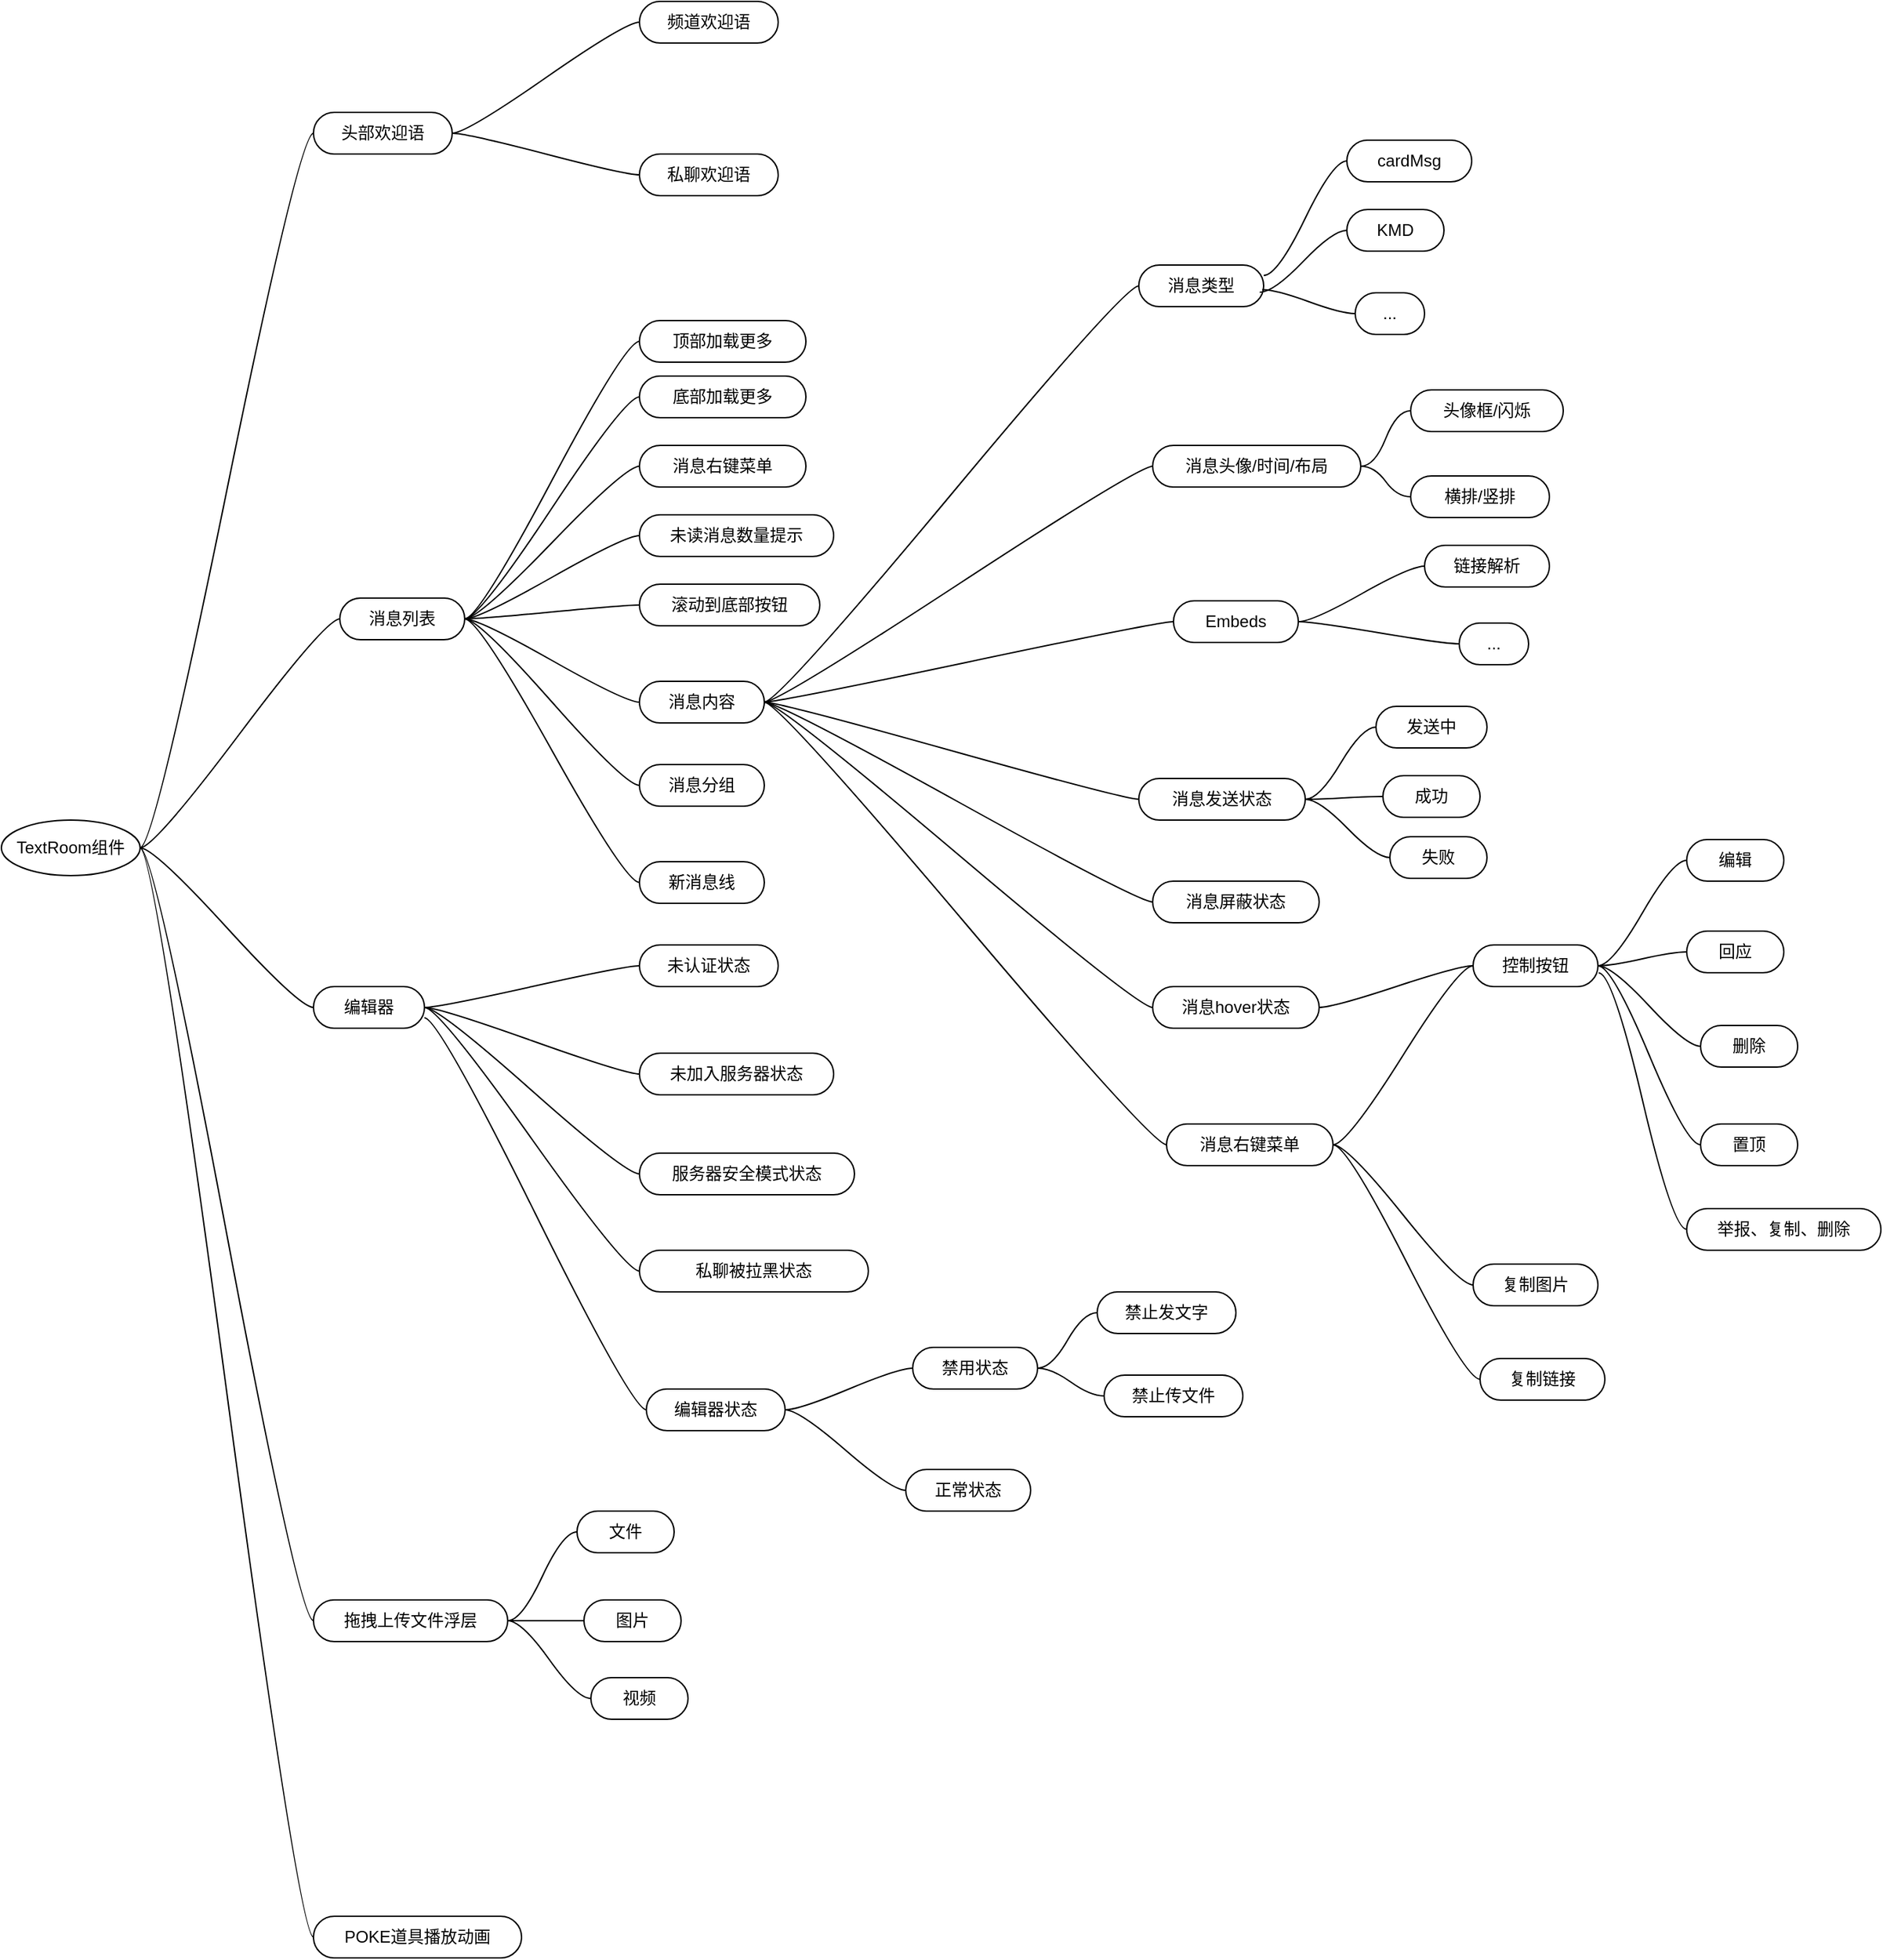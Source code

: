 <mxfile version="24.0.4" type="github">
  <diagram name="第 1 页" id="Pq2qe5ZXNrjBSunqA_Ei">
    <mxGraphModel dx="955" dy="-687" grid="1" gridSize="10" guides="1" tooltips="1" connect="1" arrows="1" fold="1" page="1" pageScale="1" pageWidth="827" pageHeight="1169" math="0" shadow="0">
      <root>
        <mxCell id="0" />
        <mxCell id="1" parent="0" />
        <mxCell id="Wo2Illc0mPIEC3RIEZ94-1" value="TextRoom组件" style="ellipse;whiteSpace=wrap;html=1;align=center;newEdgeStyle={&quot;edgeStyle&quot;:&quot;entityRelationEdgeStyle&quot;,&quot;startArrow&quot;:&quot;none&quot;,&quot;endArrow&quot;:&quot;none&quot;,&quot;segment&quot;:10,&quot;curved&quot;:1,&quot;sourcePerimeterSpacing&quot;:0,&quot;targetPerimeterSpacing&quot;:0};treeFolding=1;treeMoving=1;" vertex="1" parent="1">
          <mxGeometry x="170" y="2730" width="100" height="40" as="geometry" />
        </mxCell>
        <mxCell id="Wo2Illc0mPIEC3RIEZ94-2" value="头部欢迎语" style="whiteSpace=wrap;html=1;rounded=1;arcSize=50;align=center;verticalAlign=middle;strokeWidth=1;autosize=1;spacing=4;treeFolding=1;treeMoving=1;newEdgeStyle={&quot;edgeStyle&quot;:&quot;entityRelationEdgeStyle&quot;,&quot;startArrow&quot;:&quot;none&quot;,&quot;endArrow&quot;:&quot;none&quot;,&quot;segment&quot;:10,&quot;curved&quot;:1,&quot;sourcePerimeterSpacing&quot;:0,&quot;targetPerimeterSpacing&quot;:0};" vertex="1" parent="1">
          <mxGeometry x="395" y="2220" width="100" height="30" as="geometry" />
        </mxCell>
        <mxCell id="Wo2Illc0mPIEC3RIEZ94-3" value="" style="edgeStyle=entityRelationEdgeStyle;startArrow=none;endArrow=none;segment=10;curved=1;sourcePerimeterSpacing=0;targetPerimeterSpacing=0;rounded=0;exitX=1;exitY=0.5;exitDx=0;exitDy=0;" edge="1" parent="1" source="Wo2Illc0mPIEC3RIEZ94-1" target="Wo2Illc0mPIEC3RIEZ94-2">
          <mxGeometry relative="1" as="geometry">
            <mxPoint x="310" y="2662" as="sourcePoint" />
          </mxGeometry>
        </mxCell>
        <mxCell id="Wo2Illc0mPIEC3RIEZ94-4" value="消息列表" style="whiteSpace=wrap;html=1;rounded=1;arcSize=50;align=center;verticalAlign=middle;strokeWidth=1;autosize=1;spacing=4;treeFolding=1;treeMoving=1;newEdgeStyle={&quot;edgeStyle&quot;:&quot;entityRelationEdgeStyle&quot;,&quot;startArrow&quot;:&quot;none&quot;,&quot;endArrow&quot;:&quot;none&quot;,&quot;segment&quot;:10,&quot;curved&quot;:1,&quot;sourcePerimeterSpacing&quot;:0,&quot;targetPerimeterSpacing&quot;:0};" vertex="1" parent="1">
          <mxGeometry x="414" y="2570" width="90" height="30" as="geometry" />
        </mxCell>
        <mxCell id="Wo2Illc0mPIEC3RIEZ94-5" value="" style="edgeStyle=entityRelationEdgeStyle;startArrow=none;endArrow=none;segment=10;curved=1;sourcePerimeterSpacing=0;targetPerimeterSpacing=0;rounded=0;exitX=1;exitY=0.5;exitDx=0;exitDy=0;" edge="1" parent="1" source="Wo2Illc0mPIEC3RIEZ94-1" target="Wo2Illc0mPIEC3RIEZ94-4">
          <mxGeometry relative="1" as="geometry">
            <mxPoint x="314" y="2740" as="sourcePoint" />
          </mxGeometry>
        </mxCell>
        <mxCell id="Wo2Illc0mPIEC3RIEZ94-6" value="编辑器" style="whiteSpace=wrap;html=1;rounded=1;arcSize=50;align=center;verticalAlign=middle;strokeWidth=1;autosize=1;spacing=4;treeFolding=1;treeMoving=1;newEdgeStyle={&quot;edgeStyle&quot;:&quot;entityRelationEdgeStyle&quot;,&quot;startArrow&quot;:&quot;none&quot;,&quot;endArrow&quot;:&quot;none&quot;,&quot;segment&quot;:10,&quot;curved&quot;:1,&quot;sourcePerimeterSpacing&quot;:0,&quot;targetPerimeterSpacing&quot;:0};" vertex="1" parent="1">
          <mxGeometry x="395" y="2850" width="80" height="30" as="geometry" />
        </mxCell>
        <mxCell id="Wo2Illc0mPIEC3RIEZ94-7" value="" style="edgeStyle=entityRelationEdgeStyle;startArrow=none;endArrow=none;segment=10;curved=1;sourcePerimeterSpacing=0;targetPerimeterSpacing=0;rounded=0;exitX=1;exitY=0.5;exitDx=0;exitDy=0;" edge="1" parent="1" source="Wo2Illc0mPIEC3RIEZ94-1" target="Wo2Illc0mPIEC3RIEZ94-6">
          <mxGeometry relative="1" as="geometry">
            <mxPoint x="334" y="2830" as="sourcePoint" />
          </mxGeometry>
        </mxCell>
        <mxCell id="Wo2Illc0mPIEC3RIEZ94-8" value="拖拽上传文件浮层" style="whiteSpace=wrap;html=1;rounded=1;arcSize=50;align=center;verticalAlign=middle;strokeWidth=1;autosize=1;spacing=4;treeFolding=1;treeMoving=1;newEdgeStyle={&quot;edgeStyle&quot;:&quot;entityRelationEdgeStyle&quot;,&quot;startArrow&quot;:&quot;none&quot;,&quot;endArrow&quot;:&quot;none&quot;,&quot;segment&quot;:10,&quot;curved&quot;:1,&quot;sourcePerimeterSpacing&quot;:0,&quot;targetPerimeterSpacing&quot;:0};" vertex="1" parent="1">
          <mxGeometry x="395" y="3292" width="140" height="30" as="geometry" />
        </mxCell>
        <mxCell id="Wo2Illc0mPIEC3RIEZ94-9" value="" style="edgeStyle=entityRelationEdgeStyle;startArrow=none;endArrow=none;segment=10;curved=1;sourcePerimeterSpacing=0;targetPerimeterSpacing=0;rounded=0;exitX=1;exitY=0.5;exitDx=0;exitDy=0;" edge="1" parent="1" source="Wo2Illc0mPIEC3RIEZ94-1" target="Wo2Illc0mPIEC3RIEZ94-8">
          <mxGeometry relative="1" as="geometry">
            <mxPoint x="340" y="2910" as="sourcePoint" />
          </mxGeometry>
        </mxCell>
        <mxCell id="Wo2Illc0mPIEC3RIEZ94-10" value="POKE道具播放动画" style="whiteSpace=wrap;html=1;rounded=1;arcSize=50;align=center;verticalAlign=middle;strokeWidth=1;autosize=1;spacing=4;treeFolding=1;treeMoving=1;newEdgeStyle={&quot;edgeStyle&quot;:&quot;entityRelationEdgeStyle&quot;,&quot;startArrow&quot;:&quot;none&quot;,&quot;endArrow&quot;:&quot;none&quot;,&quot;segment&quot;:10,&quot;curved&quot;:1,&quot;sourcePerimeterSpacing&quot;:0,&quot;targetPerimeterSpacing&quot;:0};" vertex="1" parent="1">
          <mxGeometry x="395" y="3520" width="150" height="30" as="geometry" />
        </mxCell>
        <mxCell id="Wo2Illc0mPIEC3RIEZ94-11" value="" style="edgeStyle=entityRelationEdgeStyle;startArrow=none;endArrow=none;segment=10;curved=1;sourcePerimeterSpacing=0;targetPerimeterSpacing=0;rounded=0;exitX=1;exitY=0.5;exitDx=0;exitDy=0;" edge="1" parent="1" source="Wo2Illc0mPIEC3RIEZ94-1" target="Wo2Illc0mPIEC3RIEZ94-10">
          <mxGeometry relative="1" as="geometry">
            <mxPoint x="314" y="2993" as="sourcePoint" />
          </mxGeometry>
        </mxCell>
        <mxCell id="Wo2Illc0mPIEC3RIEZ94-14" value="频道欢迎语" style="whiteSpace=wrap;html=1;rounded=1;arcSize=50;align=center;verticalAlign=middle;strokeWidth=1;autosize=1;spacing=4;treeFolding=1;treeMoving=1;newEdgeStyle={&quot;edgeStyle&quot;:&quot;entityRelationEdgeStyle&quot;,&quot;startArrow&quot;:&quot;none&quot;,&quot;endArrow&quot;:&quot;none&quot;,&quot;segment&quot;:10,&quot;curved&quot;:1,&quot;sourcePerimeterSpacing&quot;:0,&quot;targetPerimeterSpacing&quot;:0};" vertex="1" parent="1">
          <mxGeometry x="630" y="2140" width="100" height="30" as="geometry" />
        </mxCell>
        <mxCell id="Wo2Illc0mPIEC3RIEZ94-15" value="" style="edgeStyle=entityRelationEdgeStyle;startArrow=none;endArrow=none;segment=10;curved=1;sourcePerimeterSpacing=0;targetPerimeterSpacing=0;rounded=0;exitX=1;exitY=0.5;exitDx=0;exitDy=0;" edge="1" target="Wo2Illc0mPIEC3RIEZ94-14" parent="1" source="Wo2Illc0mPIEC3RIEZ94-2">
          <mxGeometry relative="1" as="geometry">
            <mxPoint x="480" y="2500" as="sourcePoint" />
          </mxGeometry>
        </mxCell>
        <mxCell id="Wo2Illc0mPIEC3RIEZ94-16" value="私聊欢迎语" style="whiteSpace=wrap;html=1;rounded=1;arcSize=50;align=center;verticalAlign=middle;strokeWidth=1;autosize=1;spacing=4;treeFolding=1;treeMoving=1;newEdgeStyle={&quot;edgeStyle&quot;:&quot;entityRelationEdgeStyle&quot;,&quot;startArrow&quot;:&quot;none&quot;,&quot;endArrow&quot;:&quot;none&quot;,&quot;segment&quot;:10,&quot;curved&quot;:1,&quot;sourcePerimeterSpacing&quot;:0,&quot;targetPerimeterSpacing&quot;:0};" vertex="1" parent="1">
          <mxGeometry x="630" y="2250" width="100" height="30" as="geometry" />
        </mxCell>
        <mxCell id="Wo2Illc0mPIEC3RIEZ94-17" value="" style="edgeStyle=entityRelationEdgeStyle;startArrow=none;endArrow=none;segment=10;curved=1;sourcePerimeterSpacing=0;targetPerimeterSpacing=0;rounded=0;exitX=1;exitY=0.5;exitDx=0;exitDy=0;" edge="1" target="Wo2Illc0mPIEC3RIEZ94-16" parent="1" source="Wo2Illc0mPIEC3RIEZ94-2">
          <mxGeometry relative="1" as="geometry">
            <mxPoint x="480" y="2520" as="sourcePoint" />
            <Array as="points">
              <mxPoint x="480" y="2520" />
            </Array>
          </mxGeometry>
        </mxCell>
        <mxCell id="Wo2Illc0mPIEC3RIEZ94-18" value="未认证状态" style="whiteSpace=wrap;html=1;rounded=1;arcSize=50;align=center;verticalAlign=middle;strokeWidth=1;autosize=1;spacing=4;treeFolding=1;treeMoving=1;newEdgeStyle={&quot;edgeStyle&quot;:&quot;entityRelationEdgeStyle&quot;,&quot;startArrow&quot;:&quot;none&quot;,&quot;endArrow&quot;:&quot;none&quot;,&quot;segment&quot;:10,&quot;curved&quot;:1,&quot;sourcePerimeterSpacing&quot;:0,&quot;targetPerimeterSpacing&quot;:0};" vertex="1" parent="1">
          <mxGeometry x="630" y="2820" width="100" height="30" as="geometry" />
        </mxCell>
        <mxCell id="Wo2Illc0mPIEC3RIEZ94-19" value="" style="edgeStyle=entityRelationEdgeStyle;startArrow=none;endArrow=none;segment=10;curved=1;sourcePerimeterSpacing=0;targetPerimeterSpacing=0;rounded=0;exitX=1;exitY=0.5;exitDx=0;exitDy=0;" edge="1" target="Wo2Illc0mPIEC3RIEZ94-18" parent="1" source="Wo2Illc0mPIEC3RIEZ94-6">
          <mxGeometry relative="1" as="geometry">
            <mxPoint x="490" y="2810" as="sourcePoint" />
          </mxGeometry>
        </mxCell>
        <mxCell id="Wo2Illc0mPIEC3RIEZ94-20" value="未加入服务器状态" style="whiteSpace=wrap;html=1;rounded=1;arcSize=50;align=center;verticalAlign=middle;strokeWidth=1;autosize=1;spacing=4;treeFolding=1;treeMoving=1;newEdgeStyle={&quot;edgeStyle&quot;:&quot;entityRelationEdgeStyle&quot;,&quot;startArrow&quot;:&quot;none&quot;,&quot;endArrow&quot;:&quot;none&quot;,&quot;segment&quot;:10,&quot;curved&quot;:1,&quot;sourcePerimeterSpacing&quot;:0,&quot;targetPerimeterSpacing&quot;:0};" vertex="1" parent="1">
          <mxGeometry x="630" y="2898" width="140" height="30" as="geometry" />
        </mxCell>
        <mxCell id="Wo2Illc0mPIEC3RIEZ94-21" value="" style="edgeStyle=entityRelationEdgeStyle;startArrow=none;endArrow=none;segment=10;curved=1;sourcePerimeterSpacing=0;targetPerimeterSpacing=0;rounded=0;exitX=1;exitY=0.5;exitDx=0;exitDy=0;" edge="1" target="Wo2Illc0mPIEC3RIEZ94-20" parent="1" source="Wo2Illc0mPIEC3RIEZ94-6">
          <mxGeometry relative="1" as="geometry">
            <mxPoint x="490" y="2870" as="sourcePoint" />
          </mxGeometry>
        </mxCell>
        <mxCell id="Wo2Illc0mPIEC3RIEZ94-22" value="服务器安全模式状态" style="whiteSpace=wrap;html=1;rounded=1;arcSize=50;align=center;verticalAlign=middle;strokeWidth=1;autosize=1;spacing=4;treeFolding=1;treeMoving=1;newEdgeStyle={&quot;edgeStyle&quot;:&quot;entityRelationEdgeStyle&quot;,&quot;startArrow&quot;:&quot;none&quot;,&quot;endArrow&quot;:&quot;none&quot;,&quot;segment&quot;:10,&quot;curved&quot;:1,&quot;sourcePerimeterSpacing&quot;:0,&quot;targetPerimeterSpacing&quot;:0};" vertex="1" parent="1">
          <mxGeometry x="630" y="2970" width="155" height="30" as="geometry" />
        </mxCell>
        <mxCell id="Wo2Illc0mPIEC3RIEZ94-23" value="" style="edgeStyle=entityRelationEdgeStyle;startArrow=none;endArrow=none;segment=10;curved=1;sourcePerimeterSpacing=0;targetPerimeterSpacing=0;rounded=0;exitX=1;exitY=0.5;exitDx=0;exitDy=0;" edge="1" target="Wo2Illc0mPIEC3RIEZ94-22" parent="1" source="Wo2Illc0mPIEC3RIEZ94-6">
          <mxGeometry relative="1" as="geometry">
            <mxPoint x="470" y="2900" as="sourcePoint" />
          </mxGeometry>
        </mxCell>
        <mxCell id="Wo2Illc0mPIEC3RIEZ94-24" value="私聊被拉黑状态" style="whiteSpace=wrap;html=1;rounded=1;arcSize=50;align=center;verticalAlign=middle;strokeWidth=1;autosize=1;spacing=4;treeFolding=1;treeMoving=1;newEdgeStyle={&quot;edgeStyle&quot;:&quot;entityRelationEdgeStyle&quot;,&quot;startArrow&quot;:&quot;none&quot;,&quot;endArrow&quot;:&quot;none&quot;,&quot;segment&quot;:10,&quot;curved&quot;:1,&quot;sourcePerimeterSpacing&quot;:0,&quot;targetPerimeterSpacing&quot;:0};" vertex="1" parent="1">
          <mxGeometry x="630" y="3040" width="165" height="30" as="geometry" />
        </mxCell>
        <mxCell id="Wo2Illc0mPIEC3RIEZ94-25" value="" style="edgeStyle=entityRelationEdgeStyle;startArrow=none;endArrow=none;segment=10;curved=1;sourcePerimeterSpacing=0;targetPerimeterSpacing=0;rounded=0;exitX=1;exitY=0.5;exitDx=0;exitDy=0;" edge="1" target="Wo2Illc0mPIEC3RIEZ94-24" parent="1" source="Wo2Illc0mPIEC3RIEZ94-6">
          <mxGeometry relative="1" as="geometry">
            <mxPoint x="498" y="2900" as="sourcePoint" />
          </mxGeometry>
        </mxCell>
        <mxCell id="Wo2Illc0mPIEC3RIEZ94-26" value="编辑器状态" style="whiteSpace=wrap;html=1;rounded=1;arcSize=50;align=center;verticalAlign=middle;strokeWidth=1;autosize=1;spacing=4;treeFolding=1;treeMoving=1;newEdgeStyle={&quot;edgeStyle&quot;:&quot;entityRelationEdgeStyle&quot;,&quot;startArrow&quot;:&quot;none&quot;,&quot;endArrow&quot;:&quot;none&quot;,&quot;segment&quot;:10,&quot;curved&quot;:1,&quot;sourcePerimeterSpacing&quot;:0,&quot;targetPerimeterSpacing&quot;:0};" vertex="1" parent="1">
          <mxGeometry x="635" y="3140" width="100" height="30" as="geometry" />
        </mxCell>
        <mxCell id="Wo2Illc0mPIEC3RIEZ94-27" value="" style="edgeStyle=entityRelationEdgeStyle;startArrow=none;endArrow=none;segment=10;curved=1;sourcePerimeterSpacing=0;targetPerimeterSpacing=0;rounded=0;exitX=1;exitY=0.75;exitDx=0;exitDy=0;" edge="1" target="Wo2Illc0mPIEC3RIEZ94-26" parent="1" source="Wo2Illc0mPIEC3RIEZ94-6">
          <mxGeometry relative="1" as="geometry">
            <mxPoint x="480" y="3040" as="sourcePoint" />
          </mxGeometry>
        </mxCell>
        <mxCell id="Wo2Illc0mPIEC3RIEZ94-28" value="禁止发文字" style="whiteSpace=wrap;html=1;rounded=1;arcSize=50;align=center;verticalAlign=middle;strokeWidth=1;autosize=1;spacing=4;treeFolding=1;treeMoving=1;newEdgeStyle={&quot;edgeStyle&quot;:&quot;entityRelationEdgeStyle&quot;,&quot;startArrow&quot;:&quot;none&quot;,&quot;endArrow&quot;:&quot;none&quot;,&quot;segment&quot;:10,&quot;curved&quot;:1,&quot;sourcePerimeterSpacing&quot;:0,&quot;targetPerimeterSpacing&quot;:0};" vertex="1" parent="1">
          <mxGeometry x="960" y="3070" width="100" height="30" as="geometry" />
        </mxCell>
        <mxCell id="Wo2Illc0mPIEC3RIEZ94-29" value="" style="edgeStyle=entityRelationEdgeStyle;startArrow=none;endArrow=none;segment=10;curved=1;sourcePerimeterSpacing=0;targetPerimeterSpacing=0;rounded=0;exitX=1;exitY=0.5;exitDx=0;exitDy=0;" edge="1" target="Wo2Illc0mPIEC3RIEZ94-28" parent="1" source="Wo2Illc0mPIEC3RIEZ94-63">
          <mxGeometry relative="1" as="geometry">
            <mxPoint x="670" y="3034" as="sourcePoint" />
          </mxGeometry>
        </mxCell>
        <mxCell id="Wo2Illc0mPIEC3RIEZ94-30" value="禁止传文件" style="whiteSpace=wrap;html=1;rounded=1;arcSize=50;align=center;verticalAlign=middle;strokeWidth=1;autosize=1;spacing=4;treeFolding=1;treeMoving=1;newEdgeStyle={&quot;edgeStyle&quot;:&quot;entityRelationEdgeStyle&quot;,&quot;startArrow&quot;:&quot;none&quot;,&quot;endArrow&quot;:&quot;none&quot;,&quot;segment&quot;:10,&quot;curved&quot;:1,&quot;sourcePerimeterSpacing&quot;:0,&quot;targetPerimeterSpacing&quot;:0};" vertex="1" parent="1">
          <mxGeometry x="965" y="3130" width="100" height="30" as="geometry" />
        </mxCell>
        <mxCell id="Wo2Illc0mPIEC3RIEZ94-31" value="" style="edgeStyle=entityRelationEdgeStyle;startArrow=none;endArrow=none;segment=10;curved=1;sourcePerimeterSpacing=0;targetPerimeterSpacing=0;rounded=0;exitX=1;exitY=0.5;exitDx=0;exitDy=0;" edge="1" target="Wo2Illc0mPIEC3RIEZ94-30" parent="1" source="Wo2Illc0mPIEC3RIEZ94-63">
          <mxGeometry relative="1" as="geometry">
            <mxPoint x="660" y="3090" as="sourcePoint" />
          </mxGeometry>
        </mxCell>
        <mxCell id="Wo2Illc0mPIEC3RIEZ94-32" value="顶部加载更多" style="whiteSpace=wrap;html=1;rounded=1;arcSize=50;align=center;verticalAlign=middle;strokeWidth=1;autosize=1;spacing=4;treeFolding=1;treeMoving=1;newEdgeStyle={&quot;edgeStyle&quot;:&quot;entityRelationEdgeStyle&quot;,&quot;startArrow&quot;:&quot;none&quot;,&quot;endArrow&quot;:&quot;none&quot;,&quot;segment&quot;:10,&quot;curved&quot;:1,&quot;sourcePerimeterSpacing&quot;:0,&quot;targetPerimeterSpacing&quot;:0};" vertex="1" parent="1">
          <mxGeometry x="630" y="2370" width="120" height="30" as="geometry" />
        </mxCell>
        <mxCell id="Wo2Illc0mPIEC3RIEZ94-33" value="" style="edgeStyle=entityRelationEdgeStyle;startArrow=none;endArrow=none;segment=10;curved=1;sourcePerimeterSpacing=0;targetPerimeterSpacing=0;rounded=0;exitX=1;exitY=0.5;exitDx=0;exitDy=0;" edge="1" target="Wo2Illc0mPIEC3RIEZ94-32" parent="1" source="Wo2Illc0mPIEC3RIEZ94-4">
          <mxGeometry relative="1" as="geometry">
            <mxPoint x="620" y="2450" as="sourcePoint" />
          </mxGeometry>
        </mxCell>
        <mxCell id="Wo2Illc0mPIEC3RIEZ94-34" value="底部加载更多" style="whiteSpace=wrap;html=1;rounded=1;arcSize=50;align=center;verticalAlign=middle;strokeWidth=1;autosize=1;spacing=4;treeFolding=1;treeMoving=1;newEdgeStyle={&quot;edgeStyle&quot;:&quot;entityRelationEdgeStyle&quot;,&quot;startArrow&quot;:&quot;none&quot;,&quot;endArrow&quot;:&quot;none&quot;,&quot;segment&quot;:10,&quot;curved&quot;:1,&quot;sourcePerimeterSpacing&quot;:0,&quot;targetPerimeterSpacing&quot;:0};" vertex="1" parent="1">
          <mxGeometry x="630" y="2410" width="120" height="30" as="geometry" />
        </mxCell>
        <mxCell id="Wo2Illc0mPIEC3RIEZ94-35" value="" style="edgeStyle=entityRelationEdgeStyle;startArrow=none;endArrow=none;segment=10;curved=1;sourcePerimeterSpacing=0;targetPerimeterSpacing=0;rounded=0;exitX=1;exitY=0.5;exitDx=0;exitDy=0;" edge="1" target="Wo2Illc0mPIEC3RIEZ94-34" parent="1" source="Wo2Illc0mPIEC3RIEZ94-4">
          <mxGeometry relative="1" as="geometry">
            <mxPoint x="510" y="2580" as="sourcePoint" />
          </mxGeometry>
        </mxCell>
        <mxCell id="Wo2Illc0mPIEC3RIEZ94-36" value="文件" style="whiteSpace=wrap;html=1;rounded=1;arcSize=50;align=center;verticalAlign=middle;strokeWidth=1;autosize=1;spacing=4;treeFolding=1;treeMoving=1;newEdgeStyle={&quot;edgeStyle&quot;:&quot;entityRelationEdgeStyle&quot;,&quot;startArrow&quot;:&quot;none&quot;,&quot;endArrow&quot;:&quot;none&quot;,&quot;segment&quot;:10,&quot;curved&quot;:1,&quot;sourcePerimeterSpacing&quot;:0,&quot;targetPerimeterSpacing&quot;:0};" vertex="1" parent="1">
          <mxGeometry x="585" y="3228" width="70" height="30" as="geometry" />
        </mxCell>
        <mxCell id="Wo2Illc0mPIEC3RIEZ94-37" value="" style="edgeStyle=entityRelationEdgeStyle;startArrow=none;endArrow=none;segment=10;curved=1;sourcePerimeterSpacing=0;targetPerimeterSpacing=0;rounded=0;exitX=1;exitY=0.5;exitDx=0;exitDy=0;" edge="1" target="Wo2Illc0mPIEC3RIEZ94-36" parent="1" source="Wo2Illc0mPIEC3RIEZ94-8">
          <mxGeometry relative="1" as="geometry">
            <mxPoint x="540" y="3270" as="sourcePoint" />
          </mxGeometry>
        </mxCell>
        <mxCell id="Wo2Illc0mPIEC3RIEZ94-38" value="图片" style="whiteSpace=wrap;html=1;rounded=1;arcSize=50;align=center;verticalAlign=middle;strokeWidth=1;autosize=1;spacing=4;treeFolding=1;treeMoving=1;newEdgeStyle={&quot;edgeStyle&quot;:&quot;entityRelationEdgeStyle&quot;,&quot;startArrow&quot;:&quot;none&quot;,&quot;endArrow&quot;:&quot;none&quot;,&quot;segment&quot;:10,&quot;curved&quot;:1,&quot;sourcePerimeterSpacing&quot;:0,&quot;targetPerimeterSpacing&quot;:0};" vertex="1" parent="1">
          <mxGeometry x="590" y="3292" width="70" height="30" as="geometry" />
        </mxCell>
        <mxCell id="Wo2Illc0mPIEC3RIEZ94-39" value="" style="edgeStyle=entityRelationEdgeStyle;startArrow=none;endArrow=none;segment=10;curved=1;sourcePerimeterSpacing=0;targetPerimeterSpacing=0;rounded=0;exitX=1;exitY=0.5;exitDx=0;exitDy=0;" edge="1" target="Wo2Illc0mPIEC3RIEZ94-38" parent="1" source="Wo2Illc0mPIEC3RIEZ94-8">
          <mxGeometry relative="1" as="geometry">
            <mxPoint x="545" y="3334" as="sourcePoint" />
          </mxGeometry>
        </mxCell>
        <mxCell id="Wo2Illc0mPIEC3RIEZ94-40" value="视频" style="whiteSpace=wrap;html=1;rounded=1;arcSize=50;align=center;verticalAlign=middle;strokeWidth=1;autosize=1;spacing=4;treeFolding=1;treeMoving=1;newEdgeStyle={&quot;edgeStyle&quot;:&quot;entityRelationEdgeStyle&quot;,&quot;startArrow&quot;:&quot;none&quot;,&quot;endArrow&quot;:&quot;none&quot;,&quot;segment&quot;:10,&quot;curved&quot;:1,&quot;sourcePerimeterSpacing&quot;:0,&quot;targetPerimeterSpacing&quot;:0};" vertex="1" parent="1">
          <mxGeometry x="595" y="3348" width="70" height="30" as="geometry" />
        </mxCell>
        <mxCell id="Wo2Illc0mPIEC3RIEZ94-41" value="" style="edgeStyle=entityRelationEdgeStyle;startArrow=none;endArrow=none;segment=10;curved=1;sourcePerimeterSpacing=0;targetPerimeterSpacing=0;rounded=0;exitX=1;exitY=0.5;exitDx=0;exitDy=0;" edge="1" target="Wo2Illc0mPIEC3RIEZ94-40" parent="1" source="Wo2Illc0mPIEC3RIEZ94-8">
          <mxGeometry relative="1" as="geometry">
            <mxPoint x="550" y="3390" as="sourcePoint" />
          </mxGeometry>
        </mxCell>
        <mxCell id="Wo2Illc0mPIEC3RIEZ94-44" value="消息右键菜单" style="whiteSpace=wrap;html=1;rounded=1;arcSize=50;align=center;verticalAlign=middle;strokeWidth=1;autosize=1;spacing=4;treeFolding=1;treeMoving=1;newEdgeStyle={&quot;edgeStyle&quot;:&quot;entityRelationEdgeStyle&quot;,&quot;startArrow&quot;:&quot;none&quot;,&quot;endArrow&quot;:&quot;none&quot;,&quot;segment&quot;:10,&quot;curved&quot;:1,&quot;sourcePerimeterSpacing&quot;:0,&quot;targetPerimeterSpacing&quot;:0};" vertex="1" parent="1">
          <mxGeometry x="630" y="2460" width="120" height="30" as="geometry" />
        </mxCell>
        <mxCell id="Wo2Illc0mPIEC3RIEZ94-45" value="" style="edgeStyle=entityRelationEdgeStyle;startArrow=none;endArrow=none;segment=10;curved=1;sourcePerimeterSpacing=0;targetPerimeterSpacing=0;rounded=0;exitX=1;exitY=0.5;exitDx=0;exitDy=0;" edge="1" target="Wo2Illc0mPIEC3RIEZ94-44" parent="1" source="Wo2Illc0mPIEC3RIEZ94-4">
          <mxGeometry relative="1" as="geometry">
            <mxPoint x="610" y="2610" as="sourcePoint" />
          </mxGeometry>
        </mxCell>
        <mxCell id="Wo2Illc0mPIEC3RIEZ94-46" value="未读消息数量提示" style="whiteSpace=wrap;html=1;rounded=1;arcSize=50;align=center;verticalAlign=middle;strokeWidth=1;autosize=1;spacing=4;treeFolding=1;treeMoving=1;newEdgeStyle={&quot;edgeStyle&quot;:&quot;entityRelationEdgeStyle&quot;,&quot;startArrow&quot;:&quot;none&quot;,&quot;endArrow&quot;:&quot;none&quot;,&quot;segment&quot;:10,&quot;curved&quot;:1,&quot;sourcePerimeterSpacing&quot;:0,&quot;targetPerimeterSpacing&quot;:0};" vertex="1" parent="1">
          <mxGeometry x="630" y="2510" width="140" height="30" as="geometry" />
        </mxCell>
        <mxCell id="Wo2Illc0mPIEC3RIEZ94-47" value="" style="edgeStyle=entityRelationEdgeStyle;startArrow=none;endArrow=none;segment=10;curved=1;sourcePerimeterSpacing=0;targetPerimeterSpacing=0;rounded=0;exitX=1;exitY=0.5;exitDx=0;exitDy=0;" edge="1" target="Wo2Illc0mPIEC3RIEZ94-46" parent="1" source="Wo2Illc0mPIEC3RIEZ94-4">
          <mxGeometry relative="1" as="geometry">
            <mxPoint x="600" y="2562" as="sourcePoint" />
          </mxGeometry>
        </mxCell>
        <mxCell id="Wo2Illc0mPIEC3RIEZ94-48" value="滚动到底部按钮" style="whiteSpace=wrap;html=1;rounded=1;arcSize=50;align=center;verticalAlign=middle;strokeWidth=1;autosize=1;spacing=4;treeFolding=1;treeMoving=1;newEdgeStyle={&quot;edgeStyle&quot;:&quot;entityRelationEdgeStyle&quot;,&quot;startArrow&quot;:&quot;none&quot;,&quot;endArrow&quot;:&quot;none&quot;,&quot;segment&quot;:10,&quot;curved&quot;:1,&quot;sourcePerimeterSpacing&quot;:0,&quot;targetPerimeterSpacing&quot;:0};" vertex="1" parent="1">
          <mxGeometry x="630" y="2560" width="130" height="30" as="geometry" />
        </mxCell>
        <mxCell id="Wo2Illc0mPIEC3RIEZ94-49" value="" style="edgeStyle=entityRelationEdgeStyle;startArrow=none;endArrow=none;segment=10;curved=1;sourcePerimeterSpacing=0;targetPerimeterSpacing=0;rounded=0;exitX=1;exitY=0.5;exitDx=0;exitDy=0;" edge="1" target="Wo2Illc0mPIEC3RIEZ94-48" parent="1" source="Wo2Illc0mPIEC3RIEZ94-4">
          <mxGeometry relative="1" as="geometry">
            <mxPoint x="610" y="2614" as="sourcePoint" />
          </mxGeometry>
        </mxCell>
        <mxCell id="Wo2Illc0mPIEC3RIEZ94-50" value="消息内容" style="whiteSpace=wrap;html=1;rounded=1;arcSize=50;align=center;verticalAlign=middle;strokeWidth=1;autosize=1;spacing=4;treeFolding=1;treeMoving=1;newEdgeStyle={&quot;edgeStyle&quot;:&quot;entityRelationEdgeStyle&quot;,&quot;startArrow&quot;:&quot;none&quot;,&quot;endArrow&quot;:&quot;none&quot;,&quot;segment&quot;:10,&quot;curved&quot;:1,&quot;sourcePerimeterSpacing&quot;:0,&quot;targetPerimeterSpacing&quot;:0};" vertex="1" parent="1">
          <mxGeometry x="630" y="2630" width="90" height="30" as="geometry" />
        </mxCell>
        <mxCell id="Wo2Illc0mPIEC3RIEZ94-51" value="" style="edgeStyle=entityRelationEdgeStyle;startArrow=none;endArrow=none;segment=10;curved=1;sourcePerimeterSpacing=0;targetPerimeterSpacing=0;rounded=0;exitX=1;exitY=0.5;exitDx=0;exitDy=0;" edge="1" target="Wo2Illc0mPIEC3RIEZ94-50" parent="1" source="Wo2Illc0mPIEC3RIEZ94-4">
          <mxGeometry relative="1" as="geometry">
            <mxPoint x="810" y="2584" as="sourcePoint" />
          </mxGeometry>
        </mxCell>
        <mxCell id="Wo2Illc0mPIEC3RIEZ94-52" value="消息头像/时间/布局" style="whiteSpace=wrap;html=1;rounded=1;arcSize=50;align=center;verticalAlign=middle;strokeWidth=1;autosize=1;spacing=4;treeFolding=1;treeMoving=1;newEdgeStyle={&quot;edgeStyle&quot;:&quot;entityRelationEdgeStyle&quot;,&quot;startArrow&quot;:&quot;none&quot;,&quot;endArrow&quot;:&quot;none&quot;,&quot;segment&quot;:10,&quot;curved&quot;:1,&quot;sourcePerimeterSpacing&quot;:0,&quot;targetPerimeterSpacing&quot;:0};" vertex="1" parent="1">
          <mxGeometry x="1000" y="2460" width="150" height="30" as="geometry" />
        </mxCell>
        <mxCell id="Wo2Illc0mPIEC3RIEZ94-53" value="" style="edgeStyle=entityRelationEdgeStyle;startArrow=none;endArrow=none;segment=10;curved=1;sourcePerimeterSpacing=0;targetPerimeterSpacing=0;rounded=0;exitX=1;exitY=0.5;exitDx=0;exitDy=0;" edge="1" target="Wo2Illc0mPIEC3RIEZ94-52" parent="1" source="Wo2Illc0mPIEC3RIEZ94-50">
          <mxGeometry relative="1" as="geometry">
            <mxPoint x="805" y="2650" as="sourcePoint" />
          </mxGeometry>
        </mxCell>
        <mxCell id="Wo2Illc0mPIEC3RIEZ94-54" value="消息hover状态" style="whiteSpace=wrap;html=1;rounded=1;arcSize=50;align=center;verticalAlign=middle;strokeWidth=1;autosize=1;spacing=4;treeFolding=1;treeMoving=1;newEdgeStyle={&quot;edgeStyle&quot;:&quot;entityRelationEdgeStyle&quot;,&quot;startArrow&quot;:&quot;none&quot;,&quot;endArrow&quot;:&quot;none&quot;,&quot;segment&quot;:10,&quot;curved&quot;:1,&quot;sourcePerimeterSpacing&quot;:0,&quot;targetPerimeterSpacing&quot;:0};" vertex="1" parent="1">
          <mxGeometry x="1000" y="2850" width="120" height="30" as="geometry" />
        </mxCell>
        <mxCell id="Wo2Illc0mPIEC3RIEZ94-55" value="" style="edgeStyle=entityRelationEdgeStyle;startArrow=none;endArrow=none;segment=10;curved=1;sourcePerimeterSpacing=0;targetPerimeterSpacing=0;rounded=0;exitX=1;exitY=0.5;exitDx=0;exitDy=0;" edge="1" target="Wo2Illc0mPIEC3RIEZ94-54" parent="1" source="Wo2Illc0mPIEC3RIEZ94-50">
          <mxGeometry relative="1" as="geometry">
            <mxPoint x="805" y="2720" as="sourcePoint" />
          </mxGeometry>
        </mxCell>
        <mxCell id="Wo2Illc0mPIEC3RIEZ94-56" value="消息分组" style="whiteSpace=wrap;html=1;rounded=1;arcSize=50;align=center;verticalAlign=middle;strokeWidth=1;autosize=1;spacing=4;treeFolding=1;treeMoving=1;newEdgeStyle={&quot;edgeStyle&quot;:&quot;entityRelationEdgeStyle&quot;,&quot;startArrow&quot;:&quot;none&quot;,&quot;endArrow&quot;:&quot;none&quot;,&quot;segment&quot;:10,&quot;curved&quot;:1,&quot;sourcePerimeterSpacing&quot;:0,&quot;targetPerimeterSpacing&quot;:0};" vertex="1" parent="1">
          <mxGeometry x="630" y="2690" width="90" height="30" as="geometry" />
        </mxCell>
        <mxCell id="Wo2Illc0mPIEC3RIEZ94-57" value="" style="edgeStyle=entityRelationEdgeStyle;startArrow=none;endArrow=none;segment=10;curved=1;sourcePerimeterSpacing=0;targetPerimeterSpacing=0;rounded=0;exitX=1;exitY=0.5;exitDx=0;exitDy=0;" edge="1" target="Wo2Illc0mPIEC3RIEZ94-56" parent="1" source="Wo2Illc0mPIEC3RIEZ94-4">
          <mxGeometry relative="1" as="geometry">
            <mxPoint x="800" y="2782" as="sourcePoint" />
          </mxGeometry>
        </mxCell>
        <mxCell id="Wo2Illc0mPIEC3RIEZ94-58" value="消息发送状态" style="whiteSpace=wrap;html=1;rounded=1;arcSize=50;align=center;verticalAlign=middle;strokeWidth=1;autosize=1;spacing=4;treeFolding=1;treeMoving=1;newEdgeStyle={&quot;edgeStyle&quot;:&quot;entityRelationEdgeStyle&quot;,&quot;startArrow&quot;:&quot;none&quot;,&quot;endArrow&quot;:&quot;none&quot;,&quot;segment&quot;:10,&quot;curved&quot;:1,&quot;sourcePerimeterSpacing&quot;:0,&quot;targetPerimeterSpacing&quot;:0};" vertex="1" parent="1">
          <mxGeometry x="990" y="2700" width="120" height="30" as="geometry" />
        </mxCell>
        <mxCell id="Wo2Illc0mPIEC3RIEZ94-59" value="" style="edgeStyle=entityRelationEdgeStyle;startArrow=none;endArrow=none;segment=10;curved=1;sourcePerimeterSpacing=0;targetPerimeterSpacing=0;rounded=0;exitX=1;exitY=0.5;exitDx=0;exitDy=0;" edge="1" target="Wo2Illc0mPIEC3RIEZ94-58" parent="1" source="Wo2Illc0mPIEC3RIEZ94-50">
          <mxGeometry relative="1" as="geometry">
            <mxPoint x="810" y="2850" as="sourcePoint" />
          </mxGeometry>
        </mxCell>
        <mxCell id="Wo2Illc0mPIEC3RIEZ94-60" value="消息屏蔽状态" style="whiteSpace=wrap;html=1;rounded=1;arcSize=50;align=center;verticalAlign=middle;strokeWidth=1;autosize=1;spacing=4;treeFolding=1;treeMoving=1;newEdgeStyle={&quot;edgeStyle&quot;:&quot;entityRelationEdgeStyle&quot;,&quot;startArrow&quot;:&quot;none&quot;,&quot;endArrow&quot;:&quot;none&quot;,&quot;segment&quot;:10,&quot;curved&quot;:1,&quot;sourcePerimeterSpacing&quot;:0,&quot;targetPerimeterSpacing&quot;:0};" vertex="1" parent="1">
          <mxGeometry x="1000" y="2774" width="120" height="30" as="geometry" />
        </mxCell>
        <mxCell id="Wo2Illc0mPIEC3RIEZ94-61" value="" style="edgeStyle=entityRelationEdgeStyle;startArrow=none;endArrow=none;segment=10;curved=1;sourcePerimeterSpacing=0;targetPerimeterSpacing=0;rounded=0;exitX=1;exitY=0.5;exitDx=0;exitDy=0;" edge="1" target="Wo2Illc0mPIEC3RIEZ94-60" parent="1" source="Wo2Illc0mPIEC3RIEZ94-50">
          <mxGeometry relative="1" as="geometry">
            <mxPoint x="805" y="2910" as="sourcePoint" />
          </mxGeometry>
        </mxCell>
        <mxCell id="Wo2Illc0mPIEC3RIEZ94-63" value="禁用状态" style="whiteSpace=wrap;html=1;rounded=1;arcSize=50;align=center;verticalAlign=middle;strokeWidth=1;autosize=1;spacing=4;treeFolding=1;treeMoving=1;newEdgeStyle={&quot;edgeStyle&quot;:&quot;entityRelationEdgeStyle&quot;,&quot;startArrow&quot;:&quot;none&quot;,&quot;endArrow&quot;:&quot;none&quot;,&quot;segment&quot;:10,&quot;curved&quot;:1,&quot;sourcePerimeterSpacing&quot;:0,&quot;targetPerimeterSpacing&quot;:0};" vertex="1" parent="1">
          <mxGeometry x="827" y="3110" width="90" height="30" as="geometry" />
        </mxCell>
        <mxCell id="Wo2Illc0mPIEC3RIEZ94-64" value="" style="edgeStyle=entityRelationEdgeStyle;startArrow=none;endArrow=none;segment=10;curved=1;sourcePerimeterSpacing=0;targetPerimeterSpacing=0;rounded=0;exitX=1;exitY=0.5;exitDx=0;exitDy=0;" edge="1" target="Wo2Illc0mPIEC3RIEZ94-63" parent="1" source="Wo2Illc0mPIEC3RIEZ94-26">
          <mxGeometry relative="1" as="geometry">
            <mxPoint x="650" y="3020" as="sourcePoint" />
          </mxGeometry>
        </mxCell>
        <mxCell id="Wo2Illc0mPIEC3RIEZ94-65" value="正常状态" style="whiteSpace=wrap;html=1;rounded=1;arcSize=50;align=center;verticalAlign=middle;strokeWidth=1;autosize=1;spacing=4;treeFolding=1;treeMoving=1;newEdgeStyle={&quot;edgeStyle&quot;:&quot;entityRelationEdgeStyle&quot;,&quot;startArrow&quot;:&quot;none&quot;,&quot;endArrow&quot;:&quot;none&quot;,&quot;segment&quot;:10,&quot;curved&quot;:1,&quot;sourcePerimeterSpacing&quot;:0,&quot;targetPerimeterSpacing&quot;:0};" vertex="1" parent="1">
          <mxGeometry x="822" y="3198" width="90" height="30" as="geometry" />
        </mxCell>
        <mxCell id="Wo2Illc0mPIEC3RIEZ94-66" value="" style="edgeStyle=entityRelationEdgeStyle;startArrow=none;endArrow=none;segment=10;curved=1;sourcePerimeterSpacing=0;targetPerimeterSpacing=0;rounded=0;exitX=1;exitY=0.5;exitDx=0;exitDy=0;" edge="1" target="Wo2Illc0mPIEC3RIEZ94-65" parent="1" source="Wo2Illc0mPIEC3RIEZ94-26">
          <mxGeometry relative="1" as="geometry">
            <mxPoint x="787" y="3240" as="sourcePoint" />
          </mxGeometry>
        </mxCell>
        <mxCell id="Wo2Illc0mPIEC3RIEZ94-67" value="消息类型" style="whiteSpace=wrap;html=1;rounded=1;arcSize=50;align=center;verticalAlign=middle;strokeWidth=1;autosize=1;spacing=4;treeFolding=1;treeMoving=1;newEdgeStyle={&quot;edgeStyle&quot;:&quot;entityRelationEdgeStyle&quot;,&quot;startArrow&quot;:&quot;none&quot;,&quot;endArrow&quot;:&quot;none&quot;,&quot;segment&quot;:10,&quot;curved&quot;:1,&quot;sourcePerimeterSpacing&quot;:0,&quot;targetPerimeterSpacing&quot;:0};" vertex="1" parent="1">
          <mxGeometry x="990" y="2330" width="90" height="30" as="geometry" />
        </mxCell>
        <mxCell id="Wo2Illc0mPIEC3RIEZ94-68" value="" style="edgeStyle=entityRelationEdgeStyle;startArrow=none;endArrow=none;segment=10;curved=1;sourcePerimeterSpacing=0;targetPerimeterSpacing=0;rounded=0;exitX=1;exitY=0.5;exitDx=0;exitDy=0;" edge="1" target="Wo2Illc0mPIEC3RIEZ94-67" parent="1" source="Wo2Illc0mPIEC3RIEZ94-50">
          <mxGeometry relative="1" as="geometry">
            <mxPoint x="1200" y="2540" as="sourcePoint" />
          </mxGeometry>
        </mxCell>
        <mxCell id="Wo2Illc0mPIEC3RIEZ94-69" value="cardMsg" style="whiteSpace=wrap;html=1;rounded=1;arcSize=50;align=center;verticalAlign=middle;strokeWidth=1;autosize=1;spacing=4;treeFolding=1;treeMoving=1;newEdgeStyle={&quot;edgeStyle&quot;:&quot;entityRelationEdgeStyle&quot;,&quot;startArrow&quot;:&quot;none&quot;,&quot;endArrow&quot;:&quot;none&quot;,&quot;segment&quot;:10,&quot;curved&quot;:1,&quot;sourcePerimeterSpacing&quot;:0,&quot;targetPerimeterSpacing&quot;:0};" vertex="1" parent="1">
          <mxGeometry x="1140" y="2240" width="90" height="30" as="geometry" />
        </mxCell>
        <mxCell id="Wo2Illc0mPIEC3RIEZ94-70" value="" style="edgeStyle=entityRelationEdgeStyle;startArrow=none;endArrow=none;segment=10;curved=1;sourcePerimeterSpacing=0;targetPerimeterSpacing=0;rounded=0;exitX=1;exitY=0.25;exitDx=0;exitDy=0;" edge="1" target="Wo2Illc0mPIEC3RIEZ94-69" parent="1" source="Wo2Illc0mPIEC3RIEZ94-67">
          <mxGeometry relative="1" as="geometry">
            <mxPoint x="1205" y="2586" as="sourcePoint" />
          </mxGeometry>
        </mxCell>
        <mxCell id="Wo2Illc0mPIEC3RIEZ94-73" value="头像框/闪烁" style="whiteSpace=wrap;html=1;rounded=1;arcSize=50;align=center;verticalAlign=middle;strokeWidth=1;autosize=1;spacing=4;treeFolding=1;treeMoving=1;newEdgeStyle={&quot;edgeStyle&quot;:&quot;entityRelationEdgeStyle&quot;,&quot;startArrow&quot;:&quot;none&quot;,&quot;endArrow&quot;:&quot;none&quot;,&quot;segment&quot;:10,&quot;curved&quot;:1,&quot;sourcePerimeterSpacing&quot;:0,&quot;targetPerimeterSpacing&quot;:0};" vertex="1" parent="1">
          <mxGeometry x="1186" y="2420" width="110" height="30" as="geometry" />
        </mxCell>
        <mxCell id="Wo2Illc0mPIEC3RIEZ94-74" value="" style="edgeStyle=entityRelationEdgeStyle;startArrow=none;endArrow=none;segment=10;curved=1;sourcePerimeterSpacing=0;targetPerimeterSpacing=0;rounded=0;exitX=1;exitY=0.5;exitDx=0;exitDy=0;" edge="1" target="Wo2Illc0mPIEC3RIEZ94-73" parent="1" source="Wo2Illc0mPIEC3RIEZ94-52">
          <mxGeometry relative="1" as="geometry">
            <mxPoint x="930" y="2780" as="sourcePoint" />
          </mxGeometry>
        </mxCell>
        <mxCell id="Wo2Illc0mPIEC3RIEZ94-75" value="新消息线" style="whiteSpace=wrap;html=1;rounded=1;arcSize=50;align=center;verticalAlign=middle;strokeWidth=1;autosize=1;spacing=4;treeFolding=1;treeMoving=1;newEdgeStyle={&quot;edgeStyle&quot;:&quot;entityRelationEdgeStyle&quot;,&quot;startArrow&quot;:&quot;none&quot;,&quot;endArrow&quot;:&quot;none&quot;,&quot;segment&quot;:10,&quot;curved&quot;:1,&quot;sourcePerimeterSpacing&quot;:0,&quot;targetPerimeterSpacing&quot;:0};" vertex="1" parent="1">
          <mxGeometry x="630" y="2760" width="90" height="30" as="geometry" />
        </mxCell>
        <mxCell id="Wo2Illc0mPIEC3RIEZ94-76" value="" style="edgeStyle=entityRelationEdgeStyle;startArrow=none;endArrow=none;segment=10;curved=1;sourcePerimeterSpacing=0;targetPerimeterSpacing=0;rounded=0;exitX=1;exitY=0.5;exitDx=0;exitDy=0;" edge="1" target="Wo2Illc0mPIEC3RIEZ94-75" parent="1" source="Wo2Illc0mPIEC3RIEZ94-4">
          <mxGeometry relative="1" as="geometry">
            <mxPoint x="915" y="2680" as="sourcePoint" />
          </mxGeometry>
        </mxCell>
        <mxCell id="Wo2Illc0mPIEC3RIEZ94-78" style="edgeStyle=entityRelationEdgeStyle;rounded=0;orthogonalLoop=1;jettySize=auto;html=1;startArrow=none;endArrow=none;segment=10;curved=1;sourcePerimeterSpacing=0;targetPerimeterSpacing=0;exitX=0;exitY=0.5;exitDx=0;exitDy=0;entryX=0.969;entryY=0.654;entryDx=0;entryDy=0;entryPerimeter=0;" edge="1" parent="1" source="Wo2Illc0mPIEC3RIEZ94-77" target="Wo2Illc0mPIEC3RIEZ94-67">
          <mxGeometry relative="1" as="geometry" />
        </mxCell>
        <mxCell id="Wo2Illc0mPIEC3RIEZ94-77" value="KMD" style="whiteSpace=wrap;html=1;rounded=1;arcSize=50;align=center;verticalAlign=middle;strokeWidth=1;autosize=1;spacing=4;treeFolding=1;treeMoving=1;newEdgeStyle={&quot;edgeStyle&quot;:&quot;entityRelationEdgeStyle&quot;,&quot;startArrow&quot;:&quot;none&quot;,&quot;endArrow&quot;:&quot;none&quot;,&quot;segment&quot;:10,&quot;curved&quot;:1,&quot;sourcePerimeterSpacing&quot;:0,&quot;targetPerimeterSpacing&quot;:0};" vertex="1" parent="1">
          <mxGeometry x="1140" y="2290" width="70" height="30" as="geometry" />
        </mxCell>
        <mxCell id="Wo2Illc0mPIEC3RIEZ94-80" style="edgeStyle=entityRelationEdgeStyle;rounded=0;orthogonalLoop=1;jettySize=auto;html=1;startArrow=none;endArrow=none;segment=10;curved=1;sourcePerimeterSpacing=0;targetPerimeterSpacing=0;entryX=0.988;entryY=0.592;entryDx=0;entryDy=0;entryPerimeter=0;" edge="1" parent="1" source="Wo2Illc0mPIEC3RIEZ94-79" target="Wo2Illc0mPIEC3RIEZ94-67">
          <mxGeometry relative="1" as="geometry" />
        </mxCell>
        <mxCell id="Wo2Illc0mPIEC3RIEZ94-79" value="..." style="whiteSpace=wrap;html=1;rounded=1;arcSize=50;align=center;verticalAlign=middle;strokeWidth=1;autosize=1;spacing=4;treeFolding=1;treeMoving=1;newEdgeStyle={&quot;edgeStyle&quot;:&quot;entityRelationEdgeStyle&quot;,&quot;startArrow&quot;:&quot;none&quot;,&quot;endArrow&quot;:&quot;none&quot;,&quot;segment&quot;:10,&quot;curved&quot;:1,&quot;sourcePerimeterSpacing&quot;:0,&quot;targetPerimeterSpacing&quot;:0};" vertex="1" parent="1">
          <mxGeometry x="1146" y="2350" width="50" height="30" as="geometry" />
        </mxCell>
        <mxCell id="Wo2Illc0mPIEC3RIEZ94-81" value="发送中" style="whiteSpace=wrap;html=1;rounded=1;arcSize=50;align=center;verticalAlign=middle;strokeWidth=1;autosize=1;spacing=4;treeFolding=1;treeMoving=1;newEdgeStyle={&quot;edgeStyle&quot;:&quot;entityRelationEdgeStyle&quot;,&quot;startArrow&quot;:&quot;none&quot;,&quot;endArrow&quot;:&quot;none&quot;,&quot;segment&quot;:10,&quot;curved&quot;:1,&quot;sourcePerimeterSpacing&quot;:0,&quot;targetPerimeterSpacing&quot;:0};" vertex="1" parent="1">
          <mxGeometry x="1161" y="2648" width="80" height="30" as="geometry" />
        </mxCell>
        <mxCell id="Wo2Illc0mPIEC3RIEZ94-82" value="" style="edgeStyle=entityRelationEdgeStyle;startArrow=none;endArrow=none;segment=10;curved=1;sourcePerimeterSpacing=0;targetPerimeterSpacing=0;rounded=0;exitX=1;exitY=0.5;exitDx=0;exitDy=0;" edge="1" target="Wo2Illc0mPIEC3RIEZ94-81" parent="1" source="Wo2Illc0mPIEC3RIEZ94-58">
          <mxGeometry relative="1" as="geometry">
            <mxPoint x="1121" y="2690" as="sourcePoint" />
          </mxGeometry>
        </mxCell>
        <mxCell id="Wo2Illc0mPIEC3RIEZ94-83" value="成功" style="whiteSpace=wrap;html=1;rounded=1;arcSize=50;align=center;verticalAlign=middle;strokeWidth=1;autosize=1;spacing=4;treeFolding=1;treeMoving=1;newEdgeStyle={&quot;edgeStyle&quot;:&quot;entityRelationEdgeStyle&quot;,&quot;startArrow&quot;:&quot;none&quot;,&quot;endArrow&quot;:&quot;none&quot;,&quot;segment&quot;:10,&quot;curved&quot;:1,&quot;sourcePerimeterSpacing&quot;:0,&quot;targetPerimeterSpacing&quot;:0};" vertex="1" parent="1">
          <mxGeometry x="1166" y="2698" width="70" height="30" as="geometry" />
        </mxCell>
        <mxCell id="Wo2Illc0mPIEC3RIEZ94-84" value="" style="edgeStyle=entityRelationEdgeStyle;startArrow=none;endArrow=none;segment=10;curved=1;sourcePerimeterSpacing=0;targetPerimeterSpacing=0;rounded=0;exitX=1;exitY=0.5;exitDx=0;exitDy=0;" edge="1" target="Wo2Illc0mPIEC3RIEZ94-83" parent="1" source="Wo2Illc0mPIEC3RIEZ94-58">
          <mxGeometry relative="1" as="geometry">
            <mxPoint x="1121" y="2740" as="sourcePoint" />
          </mxGeometry>
        </mxCell>
        <mxCell id="Wo2Illc0mPIEC3RIEZ94-85" value="失败" style="whiteSpace=wrap;html=1;rounded=1;arcSize=50;align=center;verticalAlign=middle;strokeWidth=1;autosize=1;spacing=4;treeFolding=1;treeMoving=1;newEdgeStyle={&quot;edgeStyle&quot;:&quot;entityRelationEdgeStyle&quot;,&quot;startArrow&quot;:&quot;none&quot;,&quot;endArrow&quot;:&quot;none&quot;,&quot;segment&quot;:10,&quot;curved&quot;:1,&quot;sourcePerimeterSpacing&quot;:0,&quot;targetPerimeterSpacing&quot;:0};" vertex="1" parent="1">
          <mxGeometry x="1171" y="2742" width="70" height="30" as="geometry" />
        </mxCell>
        <mxCell id="Wo2Illc0mPIEC3RIEZ94-86" value="" style="edgeStyle=entityRelationEdgeStyle;startArrow=none;endArrow=none;segment=10;curved=1;sourcePerimeterSpacing=0;targetPerimeterSpacing=0;rounded=0;exitX=1;exitY=0.5;exitDx=0;exitDy=0;" edge="1" target="Wo2Illc0mPIEC3RIEZ94-85" parent="1" source="Wo2Illc0mPIEC3RIEZ94-58">
          <mxGeometry relative="1" as="geometry">
            <mxPoint x="1126" y="2784" as="sourcePoint" />
          </mxGeometry>
        </mxCell>
        <mxCell id="Wo2Illc0mPIEC3RIEZ94-87" value="控制按钮" style="whiteSpace=wrap;html=1;rounded=1;arcSize=50;align=center;verticalAlign=middle;strokeWidth=1;autosize=1;spacing=4;treeFolding=1;treeMoving=1;newEdgeStyle={&quot;edgeStyle&quot;:&quot;entityRelationEdgeStyle&quot;,&quot;startArrow&quot;:&quot;none&quot;,&quot;endArrow&quot;:&quot;none&quot;,&quot;segment&quot;:10,&quot;curved&quot;:1,&quot;sourcePerimeterSpacing&quot;:0,&quot;targetPerimeterSpacing&quot;:0};" vertex="1" parent="1">
          <mxGeometry x="1231" y="2820" width="90" height="30" as="geometry" />
        </mxCell>
        <mxCell id="Wo2Illc0mPIEC3RIEZ94-88" value="" style="edgeStyle=entityRelationEdgeStyle;startArrow=none;endArrow=none;segment=10;curved=1;sourcePerimeterSpacing=0;targetPerimeterSpacing=0;rounded=0;exitX=1;exitY=0.5;exitDx=0;exitDy=0;" edge="1" target="Wo2Illc0mPIEC3RIEZ94-87" parent="1" source="Wo2Illc0mPIEC3RIEZ94-54">
          <mxGeometry relative="1" as="geometry">
            <mxPoint x="1176" y="2862" as="sourcePoint" />
          </mxGeometry>
        </mxCell>
        <mxCell id="Wo2Illc0mPIEC3RIEZ94-89" value="编辑" style="whiteSpace=wrap;html=1;rounded=1;arcSize=50;align=center;verticalAlign=middle;strokeWidth=1;autosize=1;spacing=4;treeFolding=1;treeMoving=1;newEdgeStyle={&quot;edgeStyle&quot;:&quot;entityRelationEdgeStyle&quot;,&quot;startArrow&quot;:&quot;none&quot;,&quot;endArrow&quot;:&quot;none&quot;,&quot;segment&quot;:10,&quot;curved&quot;:1,&quot;sourcePerimeterSpacing&quot;:0,&quot;targetPerimeterSpacing&quot;:0};" vertex="1" parent="1">
          <mxGeometry x="1385" y="2744" width="70" height="30" as="geometry" />
        </mxCell>
        <mxCell id="Wo2Illc0mPIEC3RIEZ94-90" value="" style="edgeStyle=entityRelationEdgeStyle;startArrow=none;endArrow=none;segment=10;curved=1;sourcePerimeterSpacing=0;targetPerimeterSpacing=0;rounded=0;exitX=1;exitY=0.5;exitDx=0;exitDy=0;" edge="1" target="Wo2Illc0mPIEC3RIEZ94-89" parent="1" source="Wo2Illc0mPIEC3RIEZ94-87">
          <mxGeometry relative="1" as="geometry">
            <mxPoint x="1340" y="2786" as="sourcePoint" />
          </mxGeometry>
        </mxCell>
        <mxCell id="Wo2Illc0mPIEC3RIEZ94-107" style="edgeStyle=entityRelationEdgeStyle;rounded=0;orthogonalLoop=1;jettySize=auto;html=1;startArrow=none;endArrow=none;segment=10;curved=1;sourcePerimeterSpacing=0;targetPerimeterSpacing=0;exitX=1;exitY=0.5;exitDx=0;exitDy=0;entryX=0;entryY=0.5;entryDx=0;entryDy=0;" edge="1" parent="1" source="Wo2Illc0mPIEC3RIEZ94-91" target="Wo2Illc0mPIEC3RIEZ94-87">
          <mxGeometry relative="1" as="geometry" />
        </mxCell>
        <mxCell id="Wo2Illc0mPIEC3RIEZ94-91" value="消息右键菜单" style="whiteSpace=wrap;html=1;rounded=1;arcSize=50;align=center;verticalAlign=middle;strokeWidth=1;autosize=1;spacing=4;treeFolding=1;treeMoving=1;newEdgeStyle={&quot;edgeStyle&quot;:&quot;entityRelationEdgeStyle&quot;,&quot;startArrow&quot;:&quot;none&quot;,&quot;endArrow&quot;:&quot;none&quot;,&quot;segment&quot;:10,&quot;curved&quot;:1,&quot;sourcePerimeterSpacing&quot;:0,&quot;targetPerimeterSpacing&quot;:0};" vertex="1" parent="1">
          <mxGeometry x="1010" y="2949" width="120" height="30" as="geometry" />
        </mxCell>
        <mxCell id="Wo2Illc0mPIEC3RIEZ94-92" value="" style="edgeStyle=entityRelationEdgeStyle;startArrow=none;endArrow=none;segment=10;curved=1;sourcePerimeterSpacing=0;targetPerimeterSpacing=0;rounded=0;exitX=1;exitY=0.5;exitDx=0;exitDy=0;" edge="1" target="Wo2Illc0mPIEC3RIEZ94-91" parent="1" source="Wo2Illc0mPIEC3RIEZ94-50">
          <mxGeometry relative="1" as="geometry">
            <mxPoint x="970" y="2963" as="sourcePoint" />
          </mxGeometry>
        </mxCell>
        <mxCell id="Wo2Illc0mPIEC3RIEZ94-94" style="edgeStyle=entityRelationEdgeStyle;rounded=0;orthogonalLoop=1;jettySize=auto;html=1;startArrow=none;endArrow=none;segment=10;curved=1;sourcePerimeterSpacing=0;targetPerimeterSpacing=0;exitX=0;exitY=0.5;exitDx=0;exitDy=0;entryX=1;entryY=0.5;entryDx=0;entryDy=0;" edge="1" parent="1" source="Wo2Illc0mPIEC3RIEZ94-93" target="Wo2Illc0mPIEC3RIEZ94-87">
          <mxGeometry relative="1" as="geometry" />
        </mxCell>
        <mxCell id="Wo2Illc0mPIEC3RIEZ94-93" value="回应" style="whiteSpace=wrap;html=1;rounded=1;arcSize=50;align=center;verticalAlign=middle;strokeWidth=1;autosize=1;spacing=4;treeFolding=1;treeMoving=1;newEdgeStyle={&quot;edgeStyle&quot;:&quot;entityRelationEdgeStyle&quot;,&quot;startArrow&quot;:&quot;none&quot;,&quot;endArrow&quot;:&quot;none&quot;,&quot;segment&quot;:10,&quot;curved&quot;:1,&quot;sourcePerimeterSpacing&quot;:0,&quot;targetPerimeterSpacing&quot;:0};" vertex="1" parent="1">
          <mxGeometry x="1385" y="2810" width="70" height="30" as="geometry" />
        </mxCell>
        <mxCell id="Wo2Illc0mPIEC3RIEZ94-95" value="删除" style="whiteSpace=wrap;html=1;rounded=1;arcSize=50;align=center;verticalAlign=middle;strokeWidth=1;autosize=1;spacing=4;treeFolding=1;treeMoving=1;newEdgeStyle={&quot;edgeStyle&quot;:&quot;entityRelationEdgeStyle&quot;,&quot;startArrow&quot;:&quot;none&quot;,&quot;endArrow&quot;:&quot;none&quot;,&quot;segment&quot;:10,&quot;curved&quot;:1,&quot;sourcePerimeterSpacing&quot;:0,&quot;targetPerimeterSpacing&quot;:0};" vertex="1" parent="1">
          <mxGeometry x="1395" y="2878" width="70" height="30" as="geometry" />
        </mxCell>
        <mxCell id="Wo2Illc0mPIEC3RIEZ94-96" value="" style="edgeStyle=entityRelationEdgeStyle;startArrow=none;endArrow=none;segment=10;curved=1;sourcePerimeterSpacing=0;targetPerimeterSpacing=0;rounded=0;exitX=1;exitY=0.5;exitDx=0;exitDy=0;" edge="1" target="Wo2Illc0mPIEC3RIEZ94-95" parent="1" source="Wo2Illc0mPIEC3RIEZ94-87">
          <mxGeometry relative="1" as="geometry">
            <mxPoint x="1350" y="2920" as="sourcePoint" />
          </mxGeometry>
        </mxCell>
        <mxCell id="Wo2Illc0mPIEC3RIEZ94-97" value="置顶" style="whiteSpace=wrap;html=1;rounded=1;arcSize=50;align=center;verticalAlign=middle;strokeWidth=1;autosize=1;spacing=4;treeFolding=1;treeMoving=1;newEdgeStyle={&quot;edgeStyle&quot;:&quot;entityRelationEdgeStyle&quot;,&quot;startArrow&quot;:&quot;none&quot;,&quot;endArrow&quot;:&quot;none&quot;,&quot;segment&quot;:10,&quot;curved&quot;:1,&quot;sourcePerimeterSpacing&quot;:0,&quot;targetPerimeterSpacing&quot;:0};" vertex="1" parent="1">
          <mxGeometry x="1395" y="2949" width="70" height="30" as="geometry" />
        </mxCell>
        <mxCell id="Wo2Illc0mPIEC3RIEZ94-98" value="" style="edgeStyle=entityRelationEdgeStyle;startArrow=none;endArrow=none;segment=10;curved=1;sourcePerimeterSpacing=0;targetPerimeterSpacing=0;rounded=0;exitX=1;exitY=0.5;exitDx=0;exitDy=0;" edge="1" target="Wo2Illc0mPIEC3RIEZ94-97" parent="1" source="Wo2Illc0mPIEC3RIEZ94-87">
          <mxGeometry relative="1" as="geometry">
            <mxPoint x="1360" y="2991" as="sourcePoint" />
          </mxGeometry>
        </mxCell>
        <mxCell id="Wo2Illc0mPIEC3RIEZ94-99" value="Embeds" style="whiteSpace=wrap;html=1;rounded=1;arcSize=50;align=center;verticalAlign=middle;strokeWidth=1;autosize=1;spacing=4;treeFolding=1;treeMoving=1;newEdgeStyle={&quot;edgeStyle&quot;:&quot;entityRelationEdgeStyle&quot;,&quot;startArrow&quot;:&quot;none&quot;,&quot;endArrow&quot;:&quot;none&quot;,&quot;segment&quot;:10,&quot;curved&quot;:1,&quot;sourcePerimeterSpacing&quot;:0,&quot;targetPerimeterSpacing&quot;:0};" vertex="1" parent="1">
          <mxGeometry x="1015" y="2572" width="90" height="30" as="geometry" />
        </mxCell>
        <mxCell id="Wo2Illc0mPIEC3RIEZ94-100" value="" style="edgeStyle=entityRelationEdgeStyle;startArrow=none;endArrow=none;segment=10;curved=1;sourcePerimeterSpacing=0;targetPerimeterSpacing=0;rounded=0;exitX=1;exitY=0.5;exitDx=0;exitDy=0;" edge="1" target="Wo2Illc0mPIEC3RIEZ94-99" parent="1" source="Wo2Illc0mPIEC3RIEZ94-50">
          <mxGeometry relative="1" as="geometry">
            <mxPoint x="980" y="2614" as="sourcePoint" />
          </mxGeometry>
        </mxCell>
        <mxCell id="Wo2Illc0mPIEC3RIEZ94-101" value="链接解析" style="whiteSpace=wrap;html=1;rounded=1;arcSize=50;align=center;verticalAlign=middle;strokeWidth=1;autosize=1;spacing=4;treeFolding=1;treeMoving=1;newEdgeStyle={&quot;edgeStyle&quot;:&quot;entityRelationEdgeStyle&quot;,&quot;startArrow&quot;:&quot;none&quot;,&quot;endArrow&quot;:&quot;none&quot;,&quot;segment&quot;:10,&quot;curved&quot;:1,&quot;sourcePerimeterSpacing&quot;:0,&quot;targetPerimeterSpacing&quot;:0};" vertex="1" parent="1">
          <mxGeometry x="1196" y="2532" width="90" height="30" as="geometry" />
        </mxCell>
        <mxCell id="Wo2Illc0mPIEC3RIEZ94-102" value="" style="edgeStyle=entityRelationEdgeStyle;startArrow=none;endArrow=none;segment=10;curved=1;sourcePerimeterSpacing=0;targetPerimeterSpacing=0;rounded=0;exitX=1;exitY=0.5;exitDx=0;exitDy=0;" edge="1" target="Wo2Illc0mPIEC3RIEZ94-101" parent="1" source="Wo2Illc0mPIEC3RIEZ94-99">
          <mxGeometry relative="1" as="geometry">
            <mxPoint x="1161" y="2574" as="sourcePoint" />
          </mxGeometry>
        </mxCell>
        <mxCell id="Wo2Illc0mPIEC3RIEZ94-103" value="..." style="whiteSpace=wrap;html=1;rounded=1;arcSize=50;align=center;verticalAlign=middle;strokeWidth=1;autosize=1;spacing=4;treeFolding=1;treeMoving=1;newEdgeStyle={&quot;edgeStyle&quot;:&quot;entityRelationEdgeStyle&quot;,&quot;startArrow&quot;:&quot;none&quot;,&quot;endArrow&quot;:&quot;none&quot;,&quot;segment&quot;:10,&quot;curved&quot;:1,&quot;sourcePerimeterSpacing&quot;:0,&quot;targetPerimeterSpacing&quot;:0};" vertex="1" parent="1">
          <mxGeometry x="1221" y="2588" width="50" height="30" as="geometry" />
        </mxCell>
        <mxCell id="Wo2Illc0mPIEC3RIEZ94-104" value="" style="edgeStyle=entityRelationEdgeStyle;startArrow=none;endArrow=none;segment=10;curved=1;sourcePerimeterSpacing=0;targetPerimeterSpacing=0;rounded=0;exitX=1;exitY=0.5;exitDx=0;exitDy=0;" edge="1" target="Wo2Illc0mPIEC3RIEZ94-103" parent="1" source="Wo2Illc0mPIEC3RIEZ94-99">
          <mxGeometry relative="1" as="geometry">
            <mxPoint x="1166" y="2630" as="sourcePoint" />
          </mxGeometry>
        </mxCell>
        <mxCell id="Wo2Illc0mPIEC3RIEZ94-105" value="横排/竖排" style="whiteSpace=wrap;html=1;rounded=1;arcSize=50;align=center;verticalAlign=middle;strokeWidth=1;autosize=1;spacing=4;treeFolding=1;treeMoving=1;newEdgeStyle={&quot;edgeStyle&quot;:&quot;entityRelationEdgeStyle&quot;,&quot;startArrow&quot;:&quot;none&quot;,&quot;endArrow&quot;:&quot;none&quot;,&quot;segment&quot;:10,&quot;curved&quot;:1,&quot;sourcePerimeterSpacing&quot;:0,&quot;targetPerimeterSpacing&quot;:0};" vertex="1" parent="1">
          <mxGeometry x="1186" y="2482" width="100" height="30" as="geometry" />
        </mxCell>
        <mxCell id="Wo2Illc0mPIEC3RIEZ94-106" value="" style="edgeStyle=entityRelationEdgeStyle;startArrow=none;endArrow=none;segment=10;curved=1;sourcePerimeterSpacing=0;targetPerimeterSpacing=0;rounded=0;exitX=1;exitY=0.5;exitDx=0;exitDy=0;" edge="1" target="Wo2Illc0mPIEC3RIEZ94-105" parent="1" source="Wo2Illc0mPIEC3RIEZ94-52">
          <mxGeometry relative="1" as="geometry">
            <mxPoint x="1156" y="2524" as="sourcePoint" />
          </mxGeometry>
        </mxCell>
        <mxCell id="Wo2Illc0mPIEC3RIEZ94-109" style="edgeStyle=entityRelationEdgeStyle;rounded=0;orthogonalLoop=1;jettySize=auto;html=1;startArrow=none;endArrow=none;segment=10;curved=1;sourcePerimeterSpacing=0;targetPerimeterSpacing=0;exitX=0;exitY=0.5;exitDx=0;exitDy=0;entryX=1.006;entryY=0.671;entryDx=0;entryDy=0;entryPerimeter=0;" edge="1" parent="1" source="Wo2Illc0mPIEC3RIEZ94-108" target="Wo2Illc0mPIEC3RIEZ94-87">
          <mxGeometry relative="1" as="geometry" />
        </mxCell>
        <mxCell id="Wo2Illc0mPIEC3RIEZ94-108" value="举报、复制、删除" style="whiteSpace=wrap;html=1;rounded=1;arcSize=50;align=center;verticalAlign=middle;strokeWidth=1;autosize=1;spacing=4;treeFolding=1;treeMoving=1;newEdgeStyle={&quot;edgeStyle&quot;:&quot;entityRelationEdgeStyle&quot;,&quot;startArrow&quot;:&quot;none&quot;,&quot;endArrow&quot;:&quot;none&quot;,&quot;segment&quot;:10,&quot;curved&quot;:1,&quot;sourcePerimeterSpacing&quot;:0,&quot;targetPerimeterSpacing&quot;:0};" vertex="1" parent="1">
          <mxGeometry x="1385" y="3010" width="140" height="30" as="geometry" />
        </mxCell>
        <mxCell id="Wo2Illc0mPIEC3RIEZ94-110" value="复制图片" style="whiteSpace=wrap;html=1;rounded=1;arcSize=50;align=center;verticalAlign=middle;strokeWidth=1;autosize=1;spacing=4;treeFolding=1;treeMoving=1;newEdgeStyle={&quot;edgeStyle&quot;:&quot;entityRelationEdgeStyle&quot;,&quot;startArrow&quot;:&quot;none&quot;,&quot;endArrow&quot;:&quot;none&quot;,&quot;segment&quot;:10,&quot;curved&quot;:1,&quot;sourcePerimeterSpacing&quot;:0,&quot;targetPerimeterSpacing&quot;:0};" vertex="1" parent="1">
          <mxGeometry x="1231" y="3050" width="90" height="30" as="geometry" />
        </mxCell>
        <mxCell id="Wo2Illc0mPIEC3RIEZ94-111" value="" style="edgeStyle=entityRelationEdgeStyle;startArrow=none;endArrow=none;segment=10;curved=1;sourcePerimeterSpacing=0;targetPerimeterSpacing=0;rounded=0;exitX=1;exitY=0.5;exitDx=0;exitDy=0;" edge="1" target="Wo2Illc0mPIEC3RIEZ94-110" parent="1" source="Wo2Illc0mPIEC3RIEZ94-91">
          <mxGeometry relative="1" as="geometry">
            <mxPoint x="1196" y="3092" as="sourcePoint" />
          </mxGeometry>
        </mxCell>
        <mxCell id="Wo2Illc0mPIEC3RIEZ94-112" value="复制链接" style="whiteSpace=wrap;html=1;rounded=1;arcSize=50;align=center;verticalAlign=middle;strokeWidth=1;autosize=1;spacing=4;treeFolding=1;treeMoving=1;newEdgeStyle={&quot;edgeStyle&quot;:&quot;entityRelationEdgeStyle&quot;,&quot;startArrow&quot;:&quot;none&quot;,&quot;endArrow&quot;:&quot;none&quot;,&quot;segment&quot;:10,&quot;curved&quot;:1,&quot;sourcePerimeterSpacing&quot;:0,&quot;targetPerimeterSpacing&quot;:0};" vertex="1" parent="1">
          <mxGeometry x="1236" y="3118" width="90" height="30" as="geometry" />
        </mxCell>
        <mxCell id="Wo2Illc0mPIEC3RIEZ94-113" value="" style="edgeStyle=entityRelationEdgeStyle;startArrow=none;endArrow=none;segment=10;curved=1;sourcePerimeterSpacing=0;targetPerimeterSpacing=0;rounded=0;exitX=1;exitY=0.5;exitDx=0;exitDy=0;" edge="1" target="Wo2Illc0mPIEC3RIEZ94-112" parent="1" source="Wo2Illc0mPIEC3RIEZ94-91">
          <mxGeometry relative="1" as="geometry">
            <mxPoint x="1201" y="3160" as="sourcePoint" />
          </mxGeometry>
        </mxCell>
      </root>
    </mxGraphModel>
  </diagram>
</mxfile>
